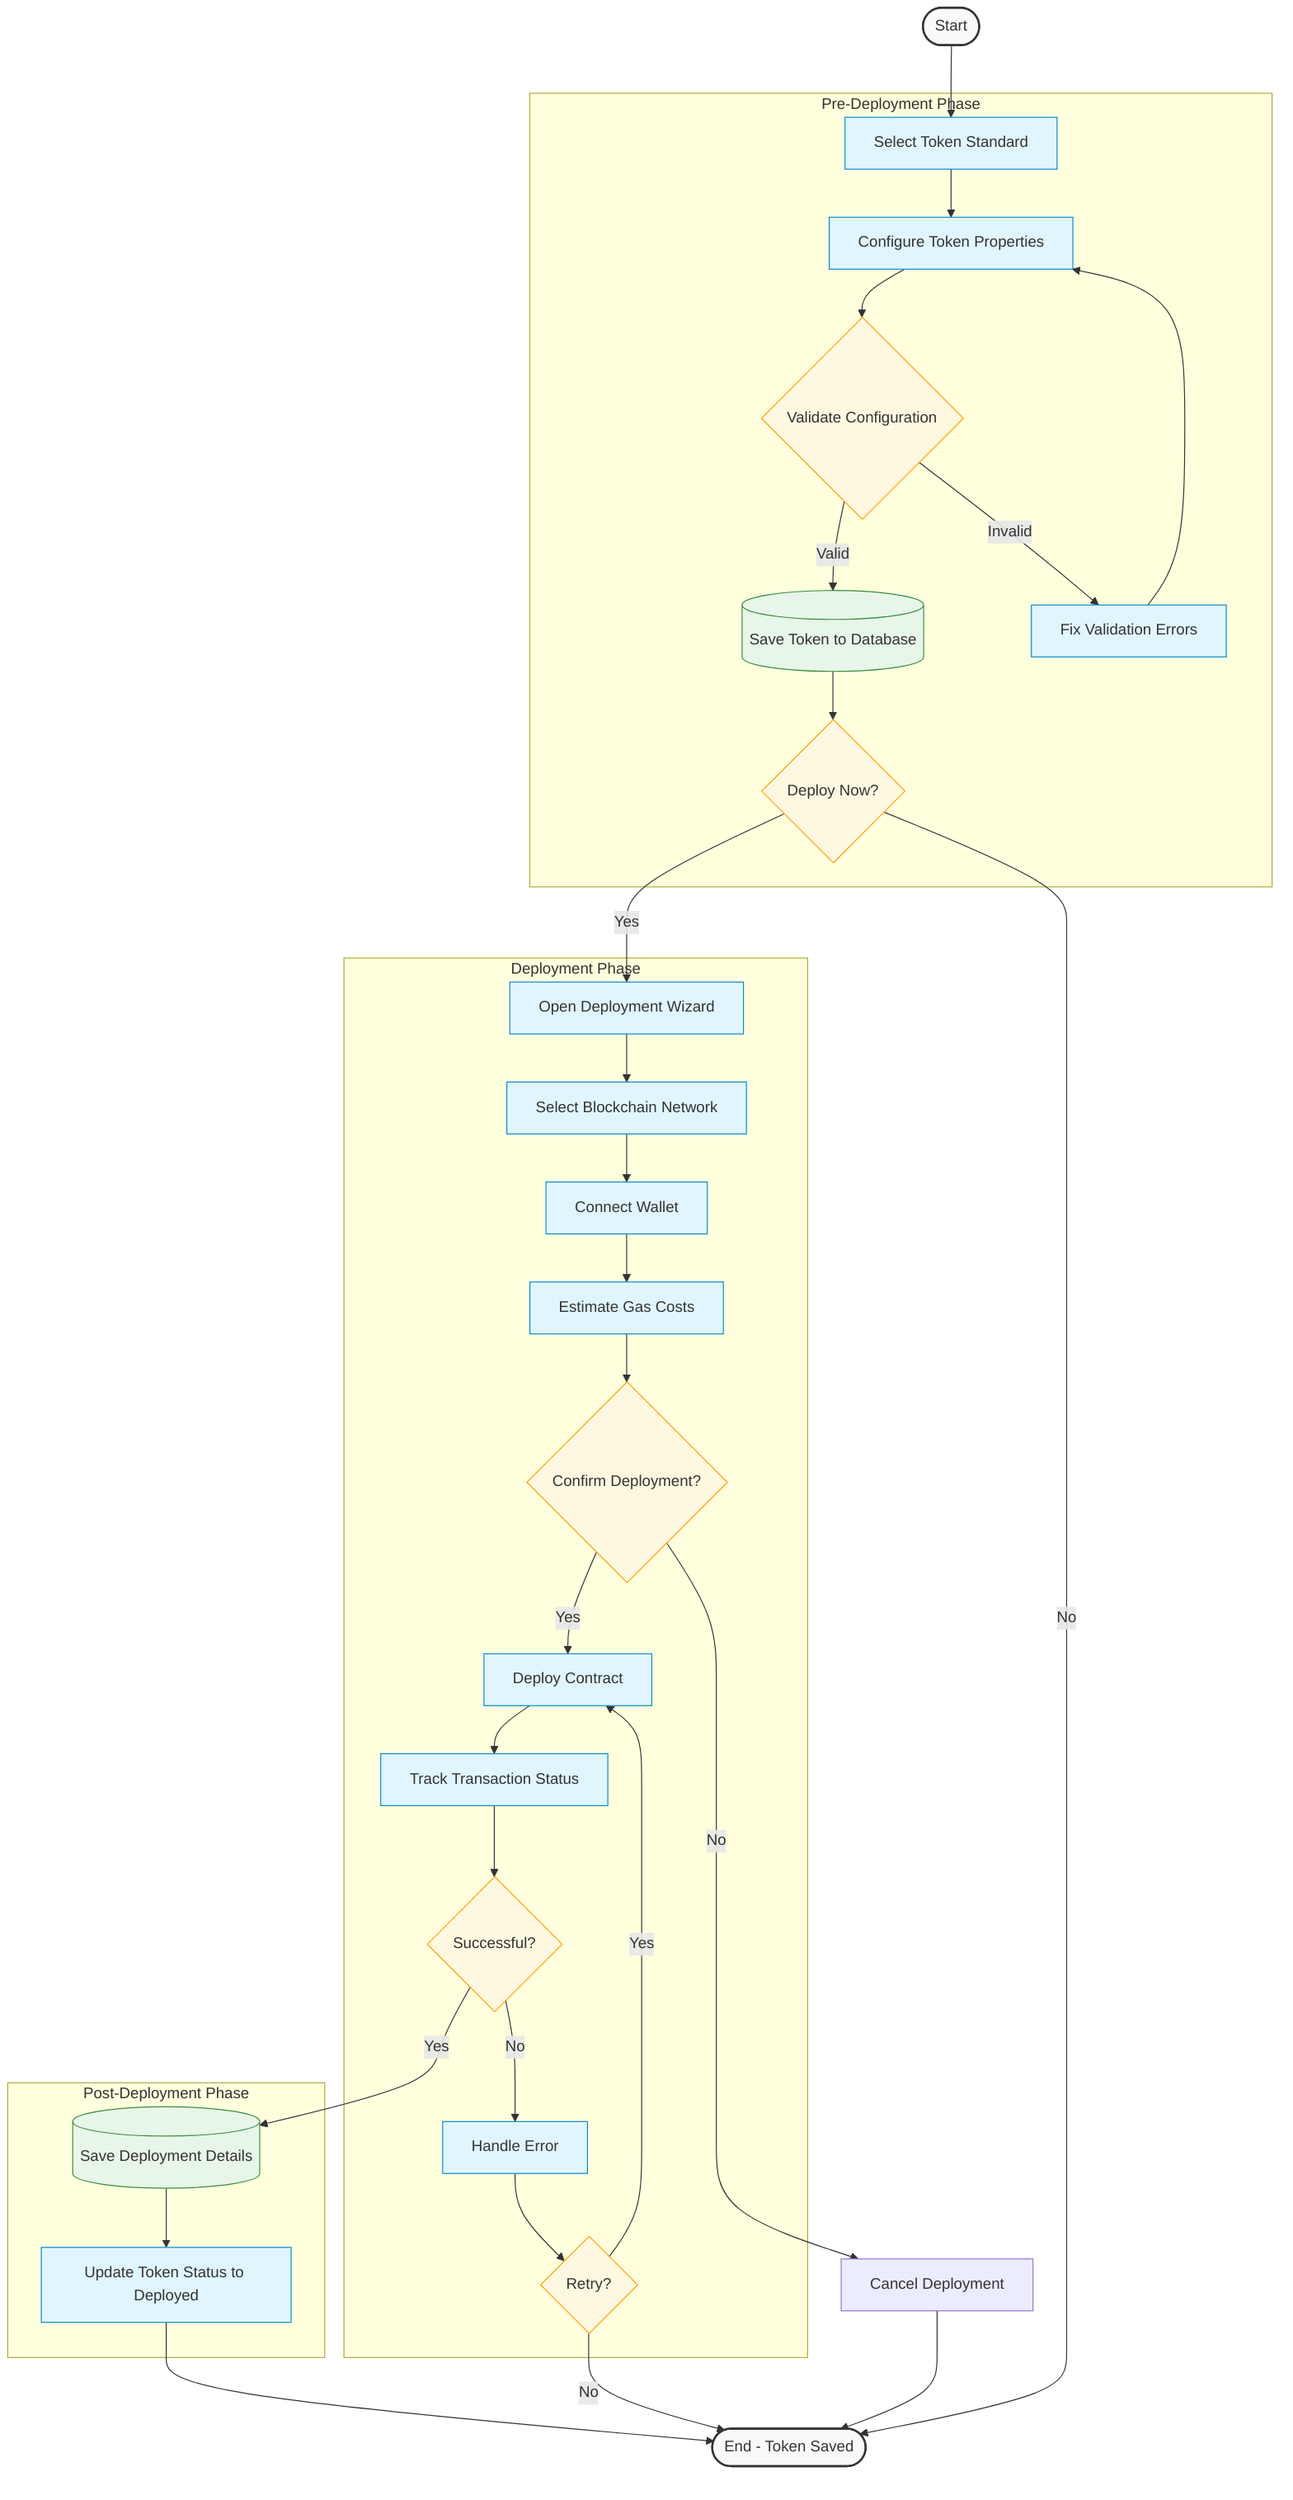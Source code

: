 flowchart TD
    Start([Start]) --> SelectStandard[Select Token Standard]
    SelectStandard --> ConfigToken[Configure Token Properties]
    ConfigToken --> ValidateConfig{Validate Configuration}
    ValidateConfig -- Valid --> SaveTokenDB[(Save Token to Database)]
    ValidateConfig -- Invalid --> FixErrors[Fix Validation Errors]
    FixErrors --> ConfigToken
    
    SaveTokenDB --> DeployNow{Deploy Now?}
    DeployNow -- Yes --> OpenDeployWizard[Open Deployment Wizard]
    DeployNow -- No --> End([End - Token Saved])
    
    OpenDeployWizard --> SelectNetwork[Select Blockchain Network]
    SelectNetwork --> ConnectWallet[Connect Wallet]
    ConnectWallet --> EstimateGas[Estimate Gas Costs]
    EstimateGas --> ConfirmDeploy{Confirm Deployment?}
    
    ConfirmDeploy -- Yes --> DeployContract[Deploy Contract]
    ConfirmDeploy -- No --> CancelDeploy[Cancel Deployment]
    CancelDeploy --> End
    
    DeployContract --> TrackTransaction[Track Transaction Status]
    TrackTransaction --> DeploymentSuccess{Successful?}
    
    DeploymentSuccess -- Yes --> SaveDeployment[(Save Deployment Details)]
    DeploymentSuccess -- No --> HandleError[Handle Error]
    
    HandleError --> RetryDeploy{Retry?}
    RetryDeploy -- Yes --> DeployContract
    RetryDeploy -- No --> End
    
    SaveDeployment --> UpdateTokenStatus[Update Token Status to Deployed]
    UpdateTokenStatus --> End
    
    subgraph "Pre-Deployment Phase"
        SelectStandard
        ConfigToken
        ValidateConfig
        FixErrors
        SaveTokenDB
        DeployNow
    end
    
    subgraph "Deployment Phase"
        OpenDeployWizard
        SelectNetwork
        ConnectWallet
        EstimateGas
        ConfirmDeploy
        DeployContract
        TrackTransaction
        DeploymentSuccess
        HandleError
        RetryDeploy
    end
    
    subgraph "Post-Deployment Phase"
        SaveDeployment
        UpdateTokenStatus
    end

    classDef phaseStart fill:#f9f9f9,stroke:#333,stroke-width:2px;
    classDef process fill:#e1f5fe,stroke:#0288d1,stroke-width:1px;
    classDef decision fill:#fff8e1,stroke:#ffa000,stroke-width:1px;
    classDef database fill:#e8f5e9,stroke:#388e3c,stroke-width:1px;
    classDef complete fill:#f9fbe7,stroke:#9e9d24,stroke-width:1px;
    
    class Start,End phaseStart;
    class SelectStandard,ConfigToken,FixErrors,OpenDeployWizard,SelectNetwork,ConnectWallet,EstimateGas,DeployContract,TrackTransaction,HandleError,UpdateTokenStatus process;
    class ValidateConfig,DeployNow,ConfirmDeploy,DeploymentSuccess,RetryDeploy decision;
    class SaveTokenDB,SaveDeployment database;